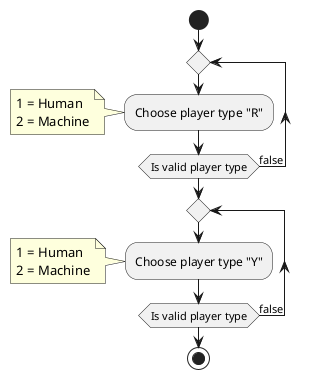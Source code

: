 @startuml "Activity Diagram - Choose players"

start
repeat
:Choose player type "R";
note left
  1 = Human
  2 = Machine
end note
repeat while (Is valid player type) is (false)
repeat
:Choose player type "Y";
note left
  1 = Human
  2 = Machine
end note
repeat while (Is valid player type) is (false)
stop
@enduml